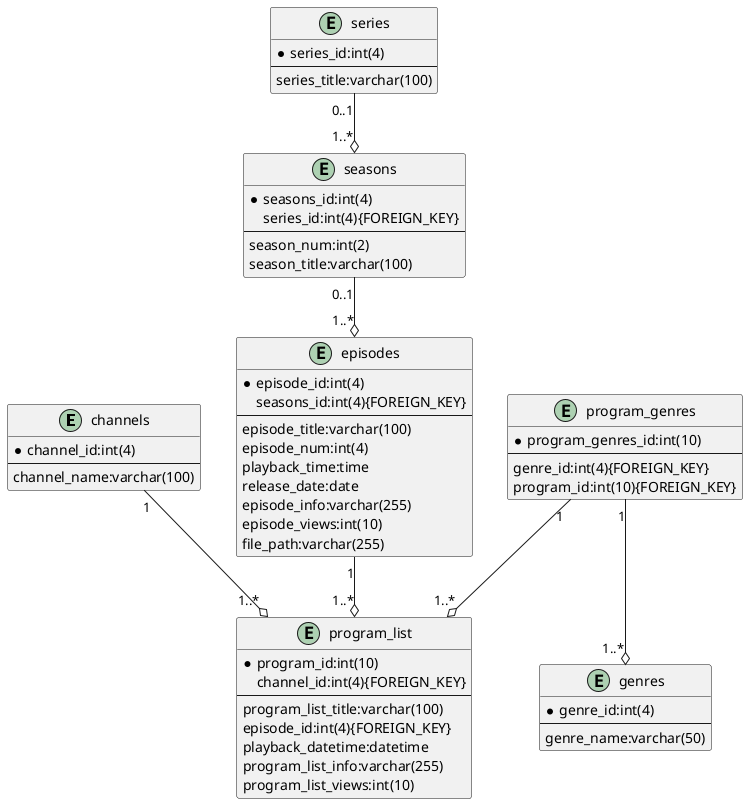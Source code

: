 @startuml internet_tv
!define fk FOREIGN_KEY
' 複数のチャンネル
entity "channels"{
  *channel_id:int(4)
  --
  channel_name:varchar(100)
}
' 番組表
entity "program_list"{
  *program_id:int(10)
  channel_id:int(4){fk}
  --
  program_list_title:varchar(100)
  episode_id:int(4){fk}
  playback_datetime:datetime
  program_list_info:varchar(255)
  program_list_views:int(10)
}
' 複数のシリーズ
entity "series"{
  *series_id:int(4)
  --
  series_title:varchar(100)
}
' 複数のシーズン
entity "seasons"{
  *seasons_id:int(4)
  series_id:int(4){fk}
  --
  season_num:int(2)
  season_title:varchar(100)
}
' 複数のエピソード
entity "episodes"{
  *episode_id:int(4)
  seasons_id:int(4){fk}
  --
  episode_title:varchar(100)
  episode_num:int(4)
  playback_time:time
  release_date:date
  episode_info:varchar(255)
  episode_views:int(10)
  file_path:varchar(255)
}
' 複数のジャンル
entity "genres"{
  *genre_id:int(4)
  --
  genre_name:varchar(50)
}
' 一つのエピソードは複数のジャンルに属するのを表現する
entity "program_genres"{
  *program_genres_id:int(10)
  --
  genre_id:int(4){fk}
  program_id:int(10){fk}
}

' リレーションシップを明示する
channels "1" --o "1..*" program_list
episodes "1" --o "1..*" program_list
series "0..1" --o "1..*" seasons
seasons "0..1" --o "1..*" episodes
program_genres "1" --o "1..*" genres
program_genres "1" --o "1..*" program_list
@enduml
